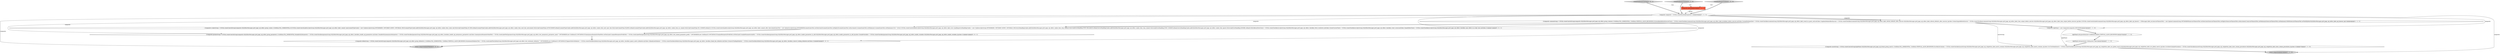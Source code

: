 digraph {
13 [style = filled, label = "{Composite delimGroup = UIUtils.createControlGroup(composite,SQLEditorMessages.pref_page_sql_editor_group_delimiters,2,GridData.FILL_HORIZONTAL | GridData.VERTICAL_ALIGN_BEGINNING,0)statementDelimiterText = UIUtils.createLabelText(delimGroup,SQLEditorMessages.pref_page_sql_editor_text_statement_delimiter,\"\",SWT.BORDER,new GridData(32,SWT.DEFAULT))ignoreNativeDelimiter = UIUtils.createCheckbox(delimGroup,SQLEditorMessages.pref_page_sql_editor_checkbox_ignore_native_delimiter,null,false,2)blankLineDelimiter = UIUtils.createCheckbox(delimGroup,SQLEditorMessages.pref_page_sql_editor_checkbox_blank_line_delimiter,null,false,2)removeTrailingDelimiter = UIUtils.createCheckbox(delimGroup,SQLEditorMessages.pref_page_sql_editor_checkbox_remove_trailing_delimiter,null,false,2)}@@@62@@@['0', '0', '1']", fillcolor = white, shape = ellipse image = "AAA0AAABBB3BBB"];
4 [style = filled, label = "Composite composite = UIUtils.createPlaceholder(parent,2,5)@@@3@@@['1', '1', '1']", fillcolor = white, shape = ellipse image = "AAA0AAABBB1BBB"];
6 [style = filled, label = "Composite rightPanel = new Composite(composite,SWT.NONE)@@@34@@@['1', '1', '0']", fillcolor = white, shape = ellipse image = "AAA0AAABBB1BBB"];
12 [style = filled, label = "createPreferenceContent['0', '0', '1']", fillcolor = lightgray, shape = diamond image = "AAA0AAABBB3BBB"];
1 [style = filled, label = "rightPanel.setLayout(new GridLayout(1,false))@@@36@@@['1', '1', '0']", fillcolor = white, shape = ellipse image = "AAA0AAABBB1BBB"];
10 [style = filled, label = "{Composite paramsGroup = UIUtils.createControlGroup(composite,SQLEditorMessages.pref_page_sql_editor_group_parameters,2,GridData.FILL_HORIZONTAL,0)enableSQLParameters = UIUtils.createCheckbox(paramsGroup,SQLEditorMessages.pref_page_sql_editor_checkbox_enable_sql_parameters,null,false,2)enableSQLAnonymousParameters = UIUtils.createCheckbox(paramsGroup,SQLEditorMessages.pref_page_sql_editor_checkbox_enable_sql_anonymous_parameters,null,false,2)anonymousParameterMarkText = UIUtils.createLabelText(paramsGroup,SQLEditorMessages.pref_page_sql_editor_text_anonymous_parameter_mark,\"\",SWT.BORDER,new GridData(32,SWT.DEFAULT))anonymousParameterMarkText.setTextLimit(1)namedParameterPrefixText = UIUtils.createLabelText(paramsGroup,SQLEditorMessages.pref_page_sql_editor_text_named_parameter_prefix,\"\",SWT.BORDER,new GridData(32,SWT.DEFAULT))namedParameterPrefixText.setTextLimit(1)enableParametersInDDL = UIUtils.createCheckbox(paramsGroup,SQLEditorMessages.pref_page_sql_editor_enable_parameters_in_ddl,SQLEditorMessages.pref_page_sql_editor_enable_parameters_in_ddl_tip,false,2)enableVariables = UIUtils.createCheckbox(paramsGroup,SQLEditorMessages.pref_page_sql_editor_enable_variables,SQLEditorMessages.pref_page_sql_editor_enable_variables_tip,false,2)}@@@51@@@['0', '0', '1']", fillcolor = white, shape = ellipse image = "AAA0AAABBB3BBB"];
14 [style = filled, label = "{Composite scriptsGroup = UIUtils.createControlGroup(composite,SQLEditorMessages.pref_page_sql_editor_group_scripts,2,GridData.FILL_HORIZONTAL,0){UIUtils.createControlLabel(scriptsGroup,SQLEditorMessages.pref_page_sql_editor_label_commit_type)commitTypeCombo = new Combo(scriptsGroup,SWT.BORDER | SWT.DROP_DOWN | SWT.READ_ONLY)commitTypeCombo.add(SQLEditorMessages.pref_page_sql_editor_combo_item_script_end,SQLScriptCommitType.AT_END.ordinal())commitTypeCombo.add(SQLEditorMessages.pref_page_sql_editor_combo_item_each_line_autocommit,SQLScriptCommitType.AUTOCOMMIT.ordinal())commitTypeCombo.add(SQLEditorMessages.pref_page_sql_editor_combo_item_each_spec_line,SQLScriptCommitType.NLINES.ordinal())commitTypeCombo.add(SQLEditorMessages.pref_page_sql_editor_combo_item_no_commit,SQLScriptCommitType.NO_COMMIT.ordinal())}{UIUtils.createControlLabel(scriptsGroup,SQLEditorMessages.pref_page_sql_editor_label_commit_after_line)commitLinesText = new Spinner(scriptsGroup,SWT.BORDER)commitLinesText.setSelection(0)commitLinesText.setDigits(0)commitLinesText.setIncrement(1)commitLinesText.setMinimum(1)commitLinesText.setMaximum(1024 * 1024)}{UIUtils.createControlLabel(scriptsGroup,SQLEditorMessages.pref_page_sql_editor_label_error_handling)errorHandlingCombo = new Combo(scriptsGroup,SWT.BORDER | SWT.DROP_DOWN | SWT.READ_ONLY)errorHandlingCombo.add(SQLEditorMessages.pref_page_sql_editor_combo_item_stop_rollback,SQLScriptErrorHandling.STOP_ROLLBACK.ordinal())errorHandlingCombo.add(SQLEditorMessages.pref_page_sql_editor_combo_item_stop_commit,SQLScriptErrorHandling.STOP_COMMIT.ordinal())errorHandlingCombo.add(SQLEditorMessages.pref_page_sql_editor_combo_item_ignore,SQLScriptErrorHandling.IGNORE.ordinal())}fetchResultSetsCheck = UIUtils.createCheckbox(scriptsGroup,SQLEditorMessages.pref_page_sql_editor_checkbox_fetch_resultsets,null,false,2)resetCursorCheck = UIUtils.createCheckbox(scriptsGroup,SQLEditorMessages.pref_page_sql_editor_checkbox_reset_cursor,null,false,2)maxEditorCheck = UIUtils.createCheckbox(scriptsGroup,SQLEditorMessages.pref_page_sql_editor_checkbox_max_editor_on_script_exec,null,false,2)}@@@21@@@['0', '0', '1']", fillcolor = white, shape = ellipse image = "AAA0AAABBB3BBB"];
8 [style = filled, label = "{Composite assistGroup = UIUtils.createControlGroup(rightPanel,SQLEditorMessages.pref_page_sql_format_group_search,1,GridData.FILL_HORIZONTAL | GridData.VERTICAL_ALIGN_BEGINNING,0)csMatchContains = UIUtils.createCheckbox(assistGroup,SQLEditorMessages.pref_page_sql_completion_label_match_contains,SQLEditorMessages.pref_page_sql_completion_label_match_contains_tip,false,2)csUseGlobalSearch = UIUtils.createCheckbox(assistGroup,SQLEditorMessages.pref_page_sql_completion_label_use_global_search,SQLEditorMessages.pref_page_sql_completion_label_use_global_search_tip,false,2)csShowColumnProcedures = UIUtils.createCheckbox(assistGroup,SQLEditorMessages.pref_page_sql_completion_label_show_column_procedures,SQLEditorMessages.pref_page_sql_completion_label_show_column_procedures_tip,false,2)}@@@37@@@['1', '1', '0']", fillcolor = white, shape = ellipse image = "AAA0AAABBB1BBB"];
7 [style = filled, label = "rightPanel.setLayoutData(new GridData(GridData.VERTICAL_ALIGN_BEGINNING))@@@35@@@['1', '1', '0']", fillcolor = white, shape = ellipse image = "AAA0AAABBB1BBB"];
2 [style = filled, label = "{Composite commonGroup = UIUtils.createControlGroup(composite,SQLEditorMessages.pref_page_sql_editor_group_common,2,GridData.FILL_HORIZONTAL | GridData.VERTICAL_ALIGN_BEGINNING,0){invalidateBeforeExecuteCheck = UIUtils.createCheckbox(commonGroup,SQLEditorMessages.pref_page_sql_editor_label_invalidate_before_execute,null,false,2)soundOnQueryEnd = UIUtils.createCheckbox(commonGroup,SQLEditorMessages.pref_page_sql_editor_label_sound_on_query_end,null,false,2)updateDefaultAfterExecute = UIUtils.createCheckbox(commonGroup,SQLEditorMessages.pref_page_sql_editor_label_refresh_defaults_after_execute,SQLEditorMessages.pref_page_sql_editor_label_refresh_defaults_after_execute_tip,false,2)clearOutputBeforeExecute = UIUtils.createCheckbox(commonGroup,SQLEditorMessages.pref_page_sql_editor_label_clear_output_before_execute,SQLEditorMessages.pref_page_sql_editor_label_clear_output_before_execute_tip,false,2)UIUtils.createControlLabel(commonGroup,SQLEditorMessages.pref_page_sql_editor_label_sql_timeout + UIMessages.label_sec)executeTimeoutText = new Spinner(commonGroup,SWT.BORDER)executeTimeoutText.setSelection(0)executeTimeoutText.setDigits(0)executeTimeoutText.setIncrement(1)executeTimeoutText.setMinimum(0)executeTimeoutText.setMaximum(100000)executeTimeoutText.setToolTipText(SQLEditorMessages.pref_page_sql_editor_label_sql_timeout_tip)}}@@@4@@@['1', '1', '1']", fillcolor = white, shape = ellipse image = "AAA0AAABBB1BBB"];
0 [style = filled, label = "return composite@@@43@@@['1', '1', '0']", fillcolor = lightgray, shape = ellipse image = "AAA0AAABBB1BBB"];
3 [style = filled, label = "Composite parent@@@2@@@['1', '1', '1']", fillcolor = tomato, shape = box image = "AAA0AAABBB1BBB"];
11 [style = filled, label = "return composite@@@69@@@['0', '0', '1']", fillcolor = lightgray, shape = ellipse image = "AAA0AAABBB3BBB"];
9 [style = filled, label = "createPreferenceContent['0', '1', '0']", fillcolor = lightgray, shape = diamond image = "AAA0AAABBB2BBB"];
5 [style = filled, label = "createPreferenceContent['1', '0', '0']", fillcolor = lightgray, shape = diamond image = "AAA0AAABBB1BBB"];
4->10 [style = solid, label="composite"];
4->6 [style = solid, label="composite"];
4->0 [style = solid, label="composite"];
9->4 [style = bold, label=""];
8->0 [style = bold, label=""];
5->3 [style = dotted, label="true"];
4->11 [style = solid, label="composite"];
6->8 [style = solid, label="rightPanel"];
12->4 [style = bold, label=""];
1->8 [style = bold, label=""];
4->13 [style = solid, label="composite"];
3->4 [style = solid, label="parent"];
5->4 [style = bold, label=""];
4->2 [style = bold, label=""];
4->14 [style = solid, label="composite"];
13->11 [style = bold, label=""];
4->2 [style = solid, label="composite"];
10->13 [style = bold, label=""];
2->6 [style = bold, label=""];
2->8 [style = solid, label="assistGroup"];
2->14 [style = bold, label=""];
9->3 [style = dotted, label="true"];
7->1 [style = bold, label=""];
6->7 [style = bold, label=""];
14->10 [style = bold, label=""];
12->3 [style = dotted, label="true"];
}
